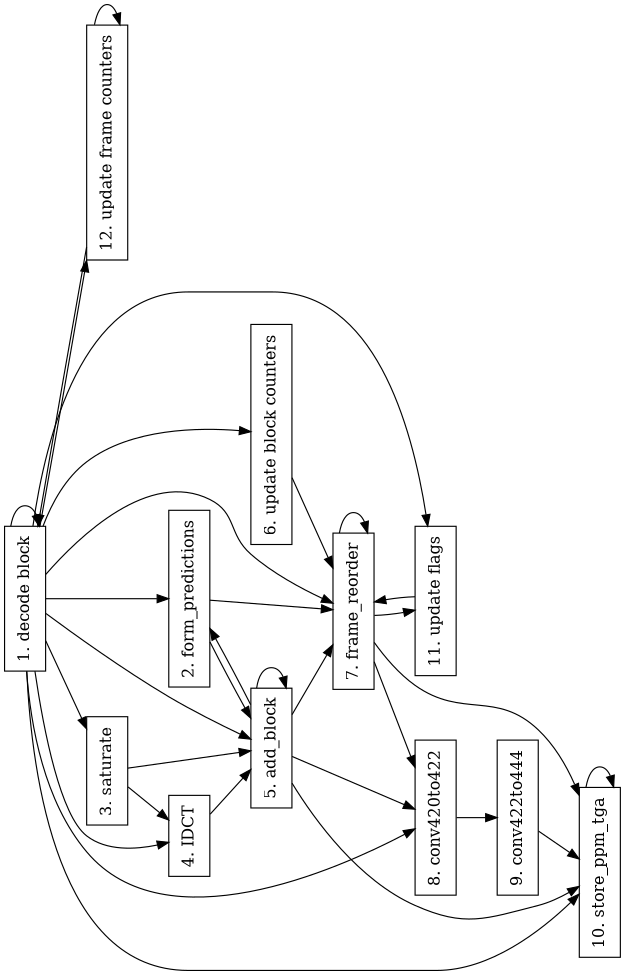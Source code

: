 digraph G {
  size="6.5,9";
  orientation=landscape;

  node [shape=box]

 "1. decode block" -> "1. decode block" 
 "1. decode block" -> "2. form_predictions"
 "1. decode block" -> "3. saturate"
 "1. decode block" -> "4. IDCT"
 "1. decode block" -> "5. add_block"
 "1. decode block" -> "6. update block counters"
 "1. decode block" -> "7. frame_reorder"
 "1. decode block" -> "8. conv420to422"
 "1. decode block" -> "10. store_ppm_tga"
 "1. decode block" -> "11. update flags"
 "1. decode block" -> "12. update frame counters"
 "2. form_predictions" -> "5. add_block"
 "2. form_predictions" -> "7. frame_reorder"
 "3. saturate" -> "4. IDCT"
 "3. saturate" -> "5. add_block"
 "4. IDCT" -> "5. add_block"
 "5. add_block" -> "2. form_predictions" 
 "5. add_block" -> "5. add_block" 
 "5. add_block" -> "7. frame_reorder"
 "5. add_block" -> "8. conv420to422"
 "5. add_block" -> "10. store_ppm_tga"
 "6. update block counters" -> "7. frame_reorder"
 "7. frame_reorder" -> "7. frame_reorder" 
 "7. frame_reorder" -> "8. conv420to422"
 "7. frame_reorder" -> "10. store_ppm_tga"
 "7. frame_reorder" -> "11. update flags"
 "8. conv420to422" -> "9. conv422to444"
 "9. conv422to444" -> "10. store_ppm_tga"
 "10. store_ppm_tga" -> "10. store_ppm_tga" 
 "11. update flags" -> "7. frame_reorder" 
 "12. update frame counters" -> "1. decode block" 
 "12. update frame counters" -> "12. update frame counters" 
}
